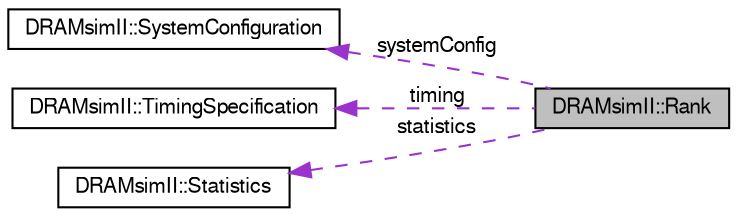 digraph G
{
  bgcolor="transparent";
  edge [fontname="FreeSans",fontsize="10",labelfontname="FreeSans",labelfontsize="10"];
  node [fontname="FreeSans",fontsize="10",shape=record];
  rankdir=LR;
  Node1 [label="DRAMsimII::Rank",height=0.2,width=0.4,color="black", fillcolor="grey75", style="filled" fontcolor="black"];
  Node2 -> Node1 [dir=back,color="darkorchid3",fontsize="10",style="dashed",label="systemConfig",fontname="FreeSans"];
  Node2 [label="DRAMsimII::SystemConfiguration",height=0.2,width=0.4,color="black",URL="$class_d_r_a_msim_i_i_1_1_system_configuration.html",tooltip="stores the system configuration options for a dramSystem"];
  Node3 -> Node1 [dir=back,color="darkorchid3",fontsize="10",style="dashed",label="timing",fontname="FreeSans"];
  Node3 [label="DRAMsimII::TimingSpecification",height=0.2,width=0.4,color="black",URL="$class_d_r_a_msim_i_i_1_1_timing_specification.html",tooltip="contains all the specs for this channel&#39;s DIMMs"];
  Node4 -> Node1 [dir=back,color="darkorchid3",fontsize="10",style="dashed",label="statistics",fontname="FreeSans"];
  Node4 [label="DRAMsimII::Statistics",height=0.2,width=0.4,color="black",URL="$class_d_r_a_msim_i_i_1_1_statistics.html",tooltip="stores statistics about this memory system, primarily relating to counts of transactions/commands..."];
}
